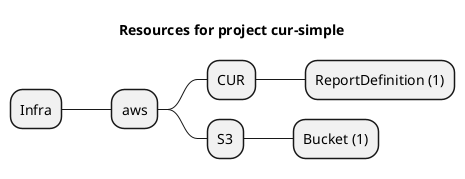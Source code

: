 @startmindmap
title Resources for project cur-simple
skinparam monochrome true
+ Infra
++ aws
+++ CUR
++++ ReportDefinition (1)
+++ S3
++++ Bucket (1)
@endmindmap